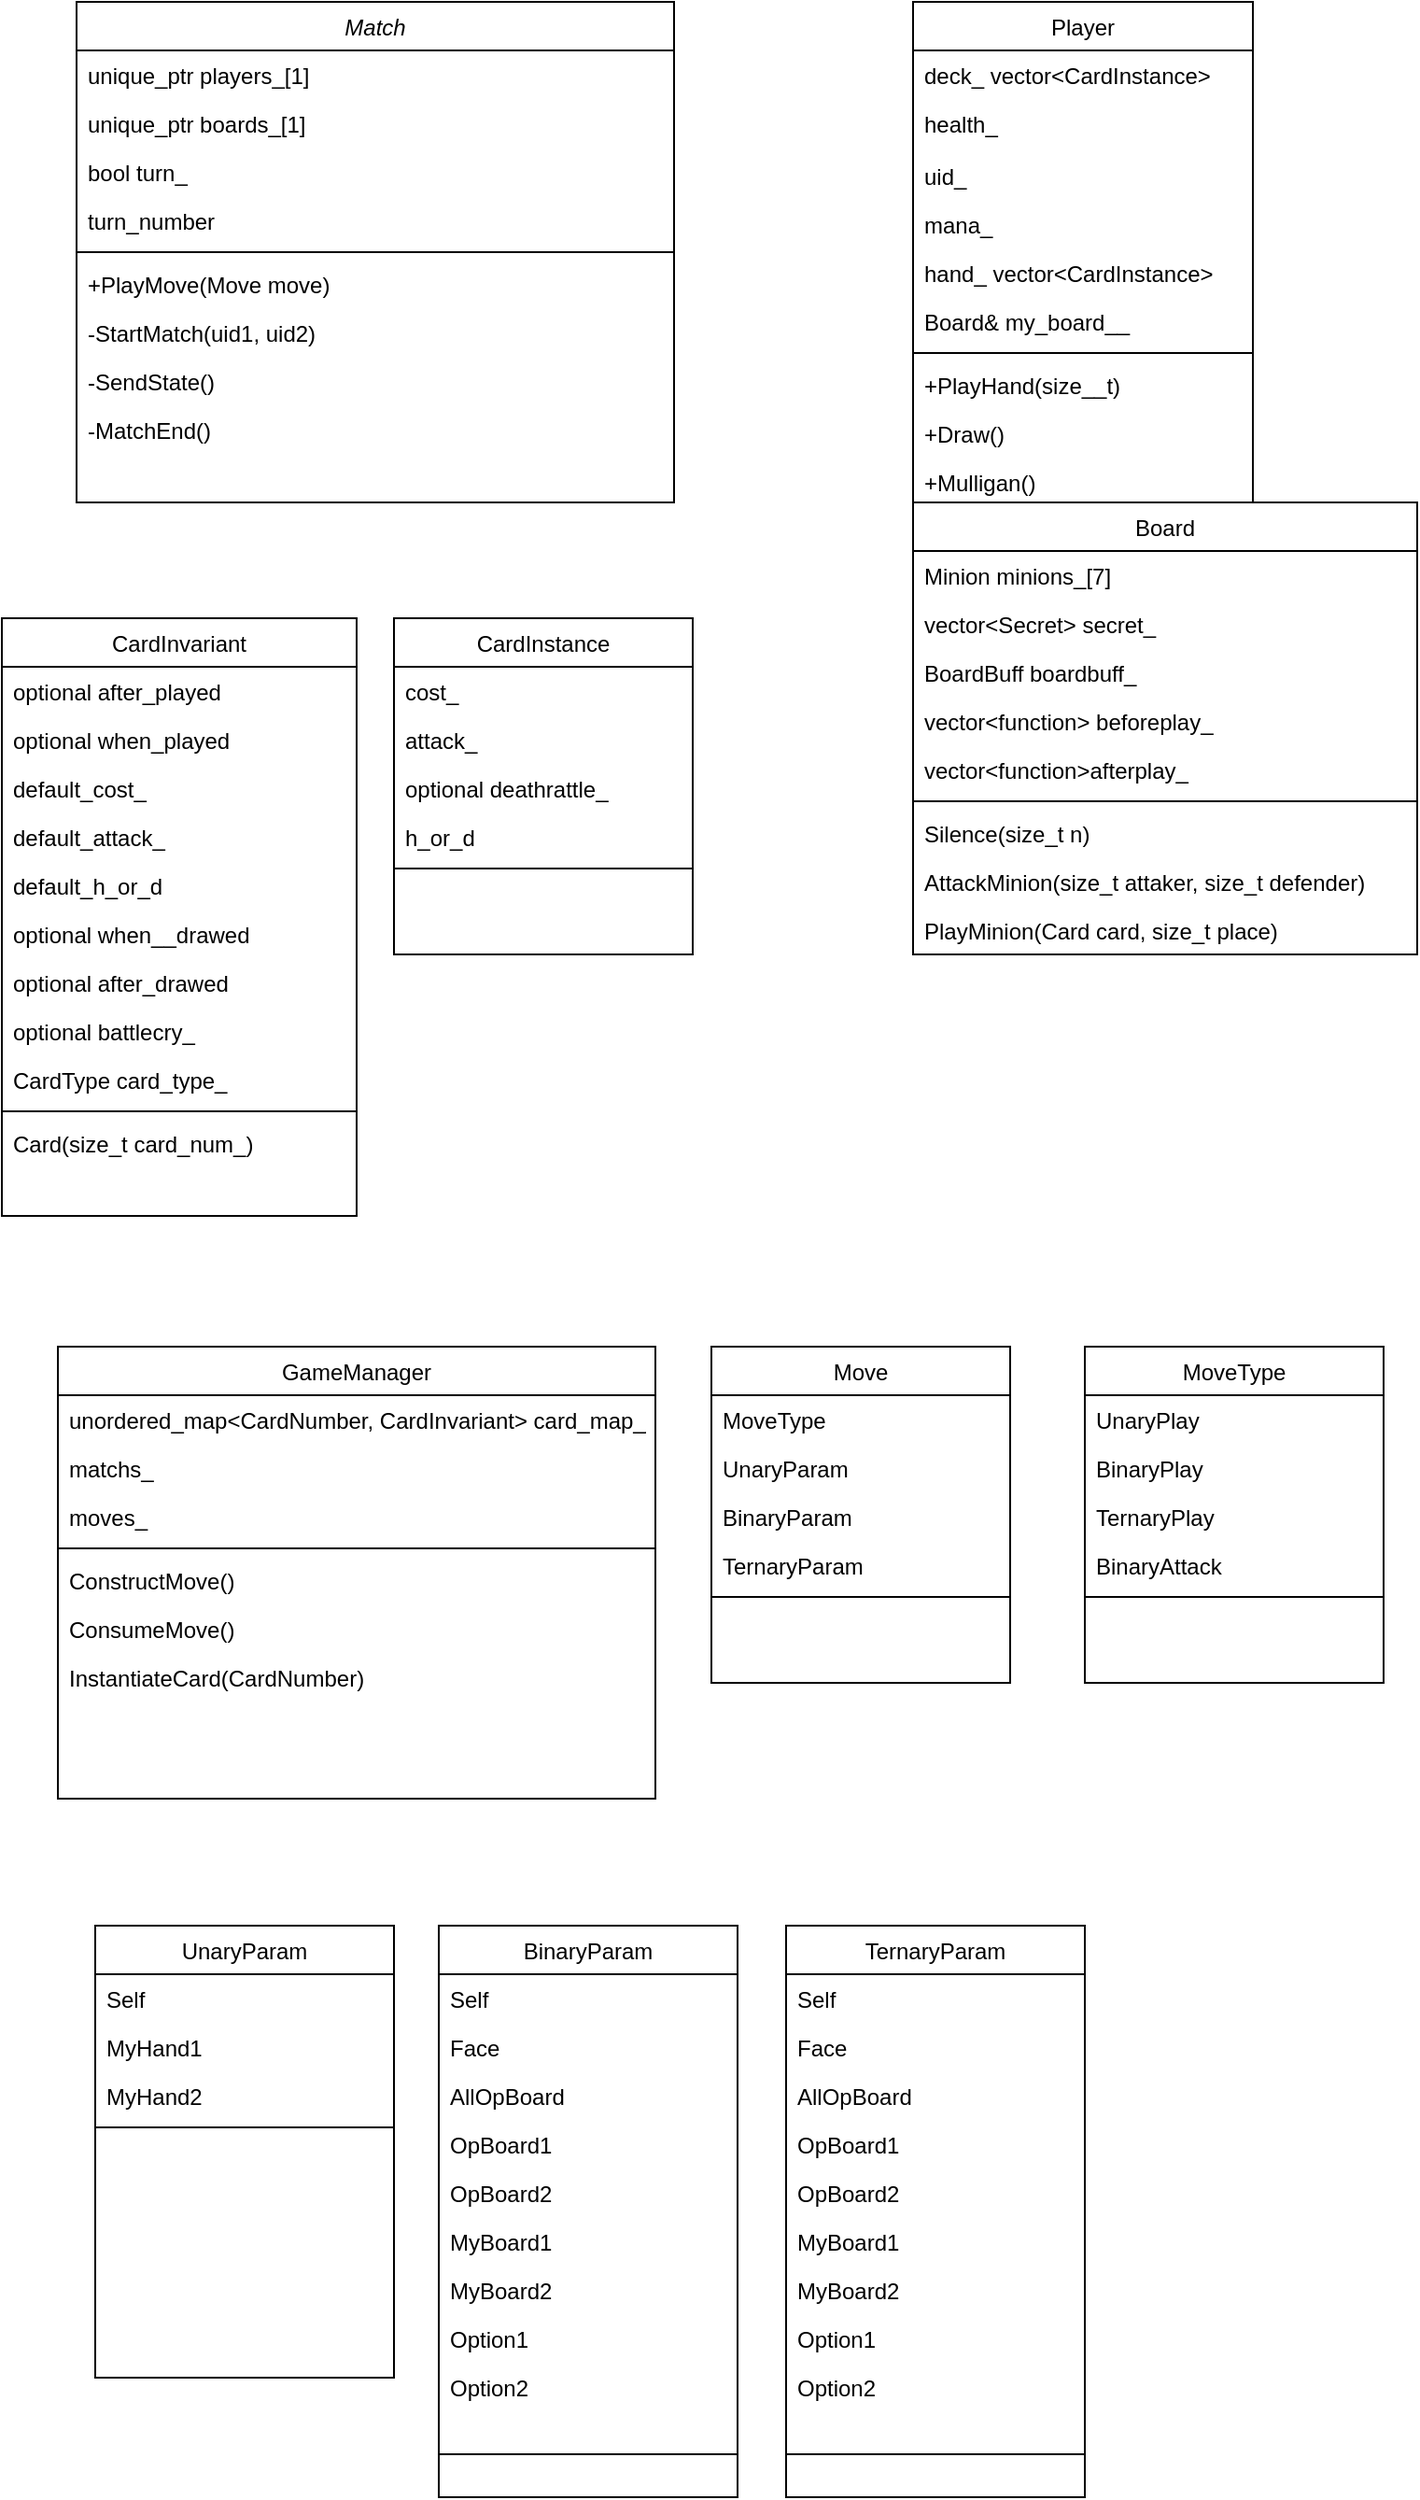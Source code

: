 <mxfile version="22.0.4" type="device">
  <diagram id="C5RBs43oDa-KdzZeNtuy" name="Page-1">
    <mxGraphModel dx="1434" dy="790" grid="1" gridSize="10" guides="1" tooltips="1" connect="1" arrows="1" fold="1" page="1" pageScale="1" pageWidth="827" pageHeight="1169" math="0" shadow="0">
      <root>
        <mxCell id="WIyWlLk6GJQsqaUBKTNV-0" />
        <mxCell id="WIyWlLk6GJQsqaUBKTNV-1" parent="WIyWlLk6GJQsqaUBKTNV-0" />
        <mxCell id="zkfFHV4jXpPFQw0GAbJ--0" value="Match" style="swimlane;fontStyle=2;align=center;verticalAlign=top;childLayout=stackLayout;horizontal=1;startSize=26;horizontalStack=0;resizeParent=1;resizeLast=0;collapsible=1;marginBottom=0;rounded=0;shadow=0;strokeWidth=1;" parent="WIyWlLk6GJQsqaUBKTNV-1" vertex="1">
          <mxGeometry x="60" y="120" width="320" height="268" as="geometry">
            <mxRectangle x="230" y="140" width="160" height="26" as="alternateBounds" />
          </mxGeometry>
        </mxCell>
        <mxCell id="zkfFHV4jXpPFQw0GAbJ--1" value="unique_ptr players_[1]" style="text;align=left;verticalAlign=top;spacingLeft=4;spacingRight=4;overflow=hidden;rotatable=0;points=[[0,0.5],[1,0.5]];portConstraint=eastwest;" parent="zkfFHV4jXpPFQw0GAbJ--0" vertex="1">
          <mxGeometry y="26" width="320" height="26" as="geometry" />
        </mxCell>
        <mxCell id="zkfFHV4jXpPFQw0GAbJ--2" value="unique_ptr boards_[1]" style="text;align=left;verticalAlign=top;spacingLeft=4;spacingRight=4;overflow=hidden;rotatable=0;points=[[0,0.5],[1,0.5]];portConstraint=eastwest;rounded=0;shadow=0;html=0;" parent="zkfFHV4jXpPFQw0GAbJ--0" vertex="1">
          <mxGeometry y="52" width="320" height="26" as="geometry" />
        </mxCell>
        <mxCell id="4onNzcgdvRod2sI0kS9G-65" value="bool turn_" style="text;align=left;verticalAlign=top;spacingLeft=4;spacingRight=4;overflow=hidden;rotatable=0;points=[[0,0.5],[1,0.5]];portConstraint=eastwest;rounded=0;shadow=0;html=0;" parent="zkfFHV4jXpPFQw0GAbJ--0" vertex="1">
          <mxGeometry y="78" width="320" height="26" as="geometry" />
        </mxCell>
        <mxCell id="o0gOWJ1UmXhAV0lM2CIq-2" value="turn_number" style="text;align=left;verticalAlign=top;spacingLeft=4;spacingRight=4;overflow=hidden;rotatable=0;points=[[0,0.5],[1,0.5]];portConstraint=eastwest;rounded=0;shadow=0;html=0;" vertex="1" parent="zkfFHV4jXpPFQw0GAbJ--0">
          <mxGeometry y="104" width="320" height="26" as="geometry" />
        </mxCell>
        <mxCell id="zkfFHV4jXpPFQw0GAbJ--4" value="" style="line;html=1;strokeWidth=1;align=left;verticalAlign=middle;spacingTop=-1;spacingLeft=3;spacingRight=3;rotatable=0;labelPosition=right;points=[];portConstraint=eastwest;" parent="zkfFHV4jXpPFQw0GAbJ--0" vertex="1">
          <mxGeometry y="130" width="320" height="8" as="geometry" />
        </mxCell>
        <mxCell id="4onNzcgdvRod2sI0kS9G-56" value="+PlayMove(Move move)" style="text;align=left;verticalAlign=top;spacingLeft=4;spacingRight=4;overflow=hidden;rotatable=0;points=[[0,0.5],[1,0.5]];portConstraint=eastwest;rounded=0;shadow=0;html=0;" parent="zkfFHV4jXpPFQw0GAbJ--0" vertex="1">
          <mxGeometry y="138" width="320" height="26" as="geometry" />
        </mxCell>
        <mxCell id="4onNzcgdvRod2sI0kS9G-73" value="-StartMatch(uid1, uid2)" style="text;align=left;verticalAlign=top;spacingLeft=4;spacingRight=4;overflow=hidden;rotatable=0;points=[[0,0.5],[1,0.5]];portConstraint=eastwest;rounded=0;shadow=0;html=0;" parent="zkfFHV4jXpPFQw0GAbJ--0" vertex="1">
          <mxGeometry y="164" width="320" height="26" as="geometry" />
        </mxCell>
        <mxCell id="CZYYxDNHanhDtpnh2OUE-49" value="-SendState()" style="text;align=left;verticalAlign=top;spacingLeft=4;spacingRight=4;overflow=hidden;rotatable=0;points=[[0,0.5],[1,0.5]];portConstraint=eastwest;rounded=0;shadow=0;html=0;" parent="zkfFHV4jXpPFQw0GAbJ--0" vertex="1">
          <mxGeometry y="190" width="320" height="26" as="geometry" />
        </mxCell>
        <mxCell id="4onNzcgdvRod2sI0kS9G-74" value="-MatchEnd()" style="text;align=left;verticalAlign=top;spacingLeft=4;spacingRight=4;overflow=hidden;rotatable=0;points=[[0,0.5],[1,0.5]];portConstraint=eastwest;rounded=0;shadow=0;html=0;" parent="zkfFHV4jXpPFQw0GAbJ--0" vertex="1">
          <mxGeometry y="216" width="320" height="26" as="geometry" />
        </mxCell>
        <mxCell id="zkfFHV4jXpPFQw0GAbJ--17" value="Player" style="swimlane;fontStyle=0;align=center;verticalAlign=top;childLayout=stackLayout;horizontal=1;startSize=26;horizontalStack=0;resizeParent=1;resizeLast=0;collapsible=1;marginBottom=0;rounded=0;shadow=0;strokeWidth=1;" parent="WIyWlLk6GJQsqaUBKTNV-1" vertex="1">
          <mxGeometry x="508" y="120" width="182" height="270" as="geometry">
            <mxRectangle x="550" y="140" width="160" height="26" as="alternateBounds" />
          </mxGeometry>
        </mxCell>
        <mxCell id="zkfFHV4jXpPFQw0GAbJ--18" value="deck_ vector&lt;CardInstance&gt;" style="text;align=left;verticalAlign=top;spacingLeft=4;spacingRight=4;overflow=hidden;rotatable=0;points=[[0,0.5],[1,0.5]];portConstraint=eastwest;" parent="zkfFHV4jXpPFQw0GAbJ--17" vertex="1">
          <mxGeometry y="26" width="182" height="26" as="geometry" />
        </mxCell>
        <mxCell id="zkfFHV4jXpPFQw0GAbJ--19" value="health_" style="text;align=left;verticalAlign=top;spacingLeft=4;spacingRight=4;overflow=hidden;rotatable=0;points=[[0,0.5],[1,0.5]];portConstraint=eastwest;rounded=0;shadow=0;html=0;" parent="zkfFHV4jXpPFQw0GAbJ--17" vertex="1">
          <mxGeometry y="52" width="182" height="28" as="geometry" />
        </mxCell>
        <mxCell id="zkfFHV4jXpPFQw0GAbJ--20" value="uid_" style="text;align=left;verticalAlign=top;spacingLeft=4;spacingRight=4;overflow=hidden;rotatable=0;points=[[0,0.5],[1,0.5]];portConstraint=eastwest;rounded=0;shadow=0;html=0;" parent="zkfFHV4jXpPFQw0GAbJ--17" vertex="1">
          <mxGeometry y="80" width="182" height="26" as="geometry" />
        </mxCell>
        <mxCell id="o0gOWJ1UmXhAV0lM2CIq-1" value="mana_" style="text;align=left;verticalAlign=top;spacingLeft=4;spacingRight=4;overflow=hidden;rotatable=0;points=[[0,0.5],[1,0.5]];portConstraint=eastwest;rounded=0;shadow=0;html=0;" vertex="1" parent="zkfFHV4jXpPFQw0GAbJ--17">
          <mxGeometry y="106" width="182" height="26" as="geometry" />
        </mxCell>
        <mxCell id="zkfFHV4jXpPFQw0GAbJ--21" value="hand_ vector&lt;CardInstance&gt;" style="text;align=left;verticalAlign=top;spacingLeft=4;spacingRight=4;overflow=hidden;rotatable=0;points=[[0,0.5],[1,0.5]];portConstraint=eastwest;rounded=0;shadow=0;html=0;" parent="zkfFHV4jXpPFQw0GAbJ--17" vertex="1">
          <mxGeometry y="132" width="182" height="26" as="geometry" />
        </mxCell>
        <mxCell id="G5vkVmhWbXcAV82-g3rU-1" value="Board&amp; my_board__" style="text;align=left;verticalAlign=top;spacingLeft=4;spacingRight=4;overflow=hidden;rotatable=0;points=[[0,0.5],[1,0.5]];portConstraint=eastwest;rounded=0;shadow=0;html=0;" parent="zkfFHV4jXpPFQw0GAbJ--17" vertex="1">
          <mxGeometry y="158" width="182" height="26" as="geometry" />
        </mxCell>
        <mxCell id="zkfFHV4jXpPFQw0GAbJ--23" value="" style="line;html=1;strokeWidth=1;align=left;verticalAlign=middle;spacingTop=-1;spacingLeft=3;spacingRight=3;rotatable=0;labelPosition=right;points=[];portConstraint=eastwest;" parent="zkfFHV4jXpPFQw0GAbJ--17" vertex="1">
          <mxGeometry y="184" width="182" height="8" as="geometry" />
        </mxCell>
        <mxCell id="4onNzcgdvRod2sI0kS9G-58" value="+PlayHand(size__t)" style="text;align=left;verticalAlign=top;spacingLeft=4;spacingRight=4;overflow=hidden;rotatable=0;points=[[0,0.5],[1,0.5]];portConstraint=eastwest;rounded=0;shadow=0;html=0;" parent="zkfFHV4jXpPFQw0GAbJ--17" vertex="1">
          <mxGeometry y="192" width="182" height="26" as="geometry" />
        </mxCell>
        <mxCell id="G5vkVmhWbXcAV82-g3rU-0" value="+Draw()" style="text;align=left;verticalAlign=top;spacingLeft=4;spacingRight=4;overflow=hidden;rotatable=0;points=[[0,0.5],[1,0.5]];portConstraint=eastwest;rounded=0;shadow=0;html=0;" parent="zkfFHV4jXpPFQw0GAbJ--17" vertex="1">
          <mxGeometry y="218" width="182" height="26" as="geometry" />
        </mxCell>
        <mxCell id="o0gOWJ1UmXhAV0lM2CIq-0" value="+Mulligan()" style="text;align=left;verticalAlign=top;spacingLeft=4;spacingRight=4;overflow=hidden;rotatable=0;points=[[0,0.5],[1,0.5]];portConstraint=eastwest;rounded=0;shadow=0;html=0;" vertex="1" parent="zkfFHV4jXpPFQw0GAbJ--17">
          <mxGeometry y="244" width="182" height="26" as="geometry" />
        </mxCell>
        <mxCell id="4onNzcgdvRod2sI0kS9G-0" value="CardInvariant" style="swimlane;fontStyle=0;align=center;verticalAlign=top;childLayout=stackLayout;horizontal=1;startSize=26;horizontalStack=0;resizeParent=1;resizeLast=0;collapsible=1;marginBottom=0;rounded=0;shadow=0;strokeWidth=1;" parent="WIyWlLk6GJQsqaUBKTNV-1" vertex="1">
          <mxGeometry x="20" y="450" width="190" height="320" as="geometry">
            <mxRectangle x="230" y="140" width="160" height="26" as="alternateBounds" />
          </mxGeometry>
        </mxCell>
        <mxCell id="G5vkVmhWbXcAV82-g3rU-6" value="optional after_played" style="text;align=left;verticalAlign=top;spacingLeft=4;spacingRight=4;overflow=hidden;rotatable=0;points=[[0,0.5],[1,0.5]];portConstraint=eastwest;" parent="4onNzcgdvRod2sI0kS9G-0" vertex="1">
          <mxGeometry y="26" width="190" height="26" as="geometry" />
        </mxCell>
        <mxCell id="G5vkVmhWbXcAV82-g3rU-12" value="optional when_played" style="text;align=left;verticalAlign=top;spacingLeft=4;spacingRight=4;overflow=hidden;rotatable=0;points=[[0,0.5],[1,0.5]];portConstraint=eastwest;" parent="4onNzcgdvRod2sI0kS9G-0" vertex="1">
          <mxGeometry y="52" width="190" height="26" as="geometry" />
        </mxCell>
        <mxCell id="G5vkVmhWbXcAV82-g3rU-11" value="default_cost_" style="text;align=left;verticalAlign=top;spacingLeft=4;spacingRight=4;overflow=hidden;rotatable=0;points=[[0,0.5],[1,0.5]];portConstraint=eastwest;rounded=0;shadow=0;html=0;" parent="4onNzcgdvRod2sI0kS9G-0" vertex="1">
          <mxGeometry y="78" width="190" height="26" as="geometry" />
        </mxCell>
        <mxCell id="G5vkVmhWbXcAV82-g3rU-10" value="default_attack_" style="text;align=left;verticalAlign=top;spacingLeft=4;spacingRight=4;overflow=hidden;rotatable=0;points=[[0,0.5],[1,0.5]];portConstraint=eastwest;rounded=0;shadow=0;html=0;" parent="4onNzcgdvRod2sI0kS9G-0" vertex="1">
          <mxGeometry y="104" width="190" height="26" as="geometry" />
        </mxCell>
        <mxCell id="G5vkVmhWbXcAV82-g3rU-9" value="default_h_or_d" style="text;align=left;verticalAlign=top;spacingLeft=4;spacingRight=4;overflow=hidden;rotatable=0;points=[[0,0.5],[1,0.5]];portConstraint=eastwest;rounded=0;shadow=0;html=0;" parent="4onNzcgdvRod2sI0kS9G-0" vertex="1">
          <mxGeometry y="130" width="190" height="26" as="geometry" />
        </mxCell>
        <mxCell id="G5vkVmhWbXcAV82-g3rU-8" value="optional when__drawed" style="text;align=left;verticalAlign=top;spacingLeft=4;spacingRight=4;overflow=hidden;rotatable=0;points=[[0,0.5],[1,0.5]];portConstraint=eastwest;" parent="4onNzcgdvRod2sI0kS9G-0" vertex="1">
          <mxGeometry y="156" width="190" height="26" as="geometry" />
        </mxCell>
        <mxCell id="G5vkVmhWbXcAV82-g3rU-7" value="optional after_drawed" style="text;align=left;verticalAlign=top;spacingLeft=4;spacingRight=4;overflow=hidden;rotatable=0;points=[[0,0.5],[1,0.5]];portConstraint=eastwest;" parent="4onNzcgdvRod2sI0kS9G-0" vertex="1">
          <mxGeometry y="182" width="190" height="26" as="geometry" />
        </mxCell>
        <mxCell id="G5vkVmhWbXcAV82-g3rU-19" value="optional battlecry_" style="text;align=left;verticalAlign=top;spacingLeft=4;spacingRight=4;overflow=hidden;rotatable=0;points=[[0,0.5],[1,0.5]];portConstraint=eastwest;" parent="4onNzcgdvRod2sI0kS9G-0" vertex="1">
          <mxGeometry y="208" width="190" height="26" as="geometry" />
        </mxCell>
        <mxCell id="G5vkVmhWbXcAV82-g3rU-18" value="CardType card_type_" style="text;align=left;verticalAlign=top;spacingLeft=4;spacingRight=4;overflow=hidden;rotatable=0;points=[[0,0.5],[1,0.5]];portConstraint=eastwest;" parent="4onNzcgdvRod2sI0kS9G-0" vertex="1">
          <mxGeometry y="234" width="190" height="26" as="geometry" />
        </mxCell>
        <mxCell id="4onNzcgdvRod2sI0kS9G-4" value="" style="line;html=1;strokeWidth=1;align=left;verticalAlign=middle;spacingTop=-1;spacingLeft=3;spacingRight=3;rotatable=0;labelPosition=right;points=[];portConstraint=eastwest;" parent="4onNzcgdvRod2sI0kS9G-0" vertex="1">
          <mxGeometry y="260" width="190" height="8" as="geometry" />
        </mxCell>
        <mxCell id="4onNzcgdvRod2sI0kS9G-53" value="Card(size_t card_num_)" style="text;align=left;verticalAlign=top;spacingLeft=4;spacingRight=4;overflow=hidden;rotatable=0;points=[[0,0.5],[1,0.5]];portConstraint=eastwest;" parent="4onNzcgdvRod2sI0kS9G-0" vertex="1">
          <mxGeometry y="268" width="190" height="26" as="geometry" />
        </mxCell>
        <mxCell id="4onNzcgdvRod2sI0kS9G-6" value="CardInstance" style="swimlane;fontStyle=0;align=center;verticalAlign=top;childLayout=stackLayout;horizontal=1;startSize=26;horizontalStack=0;resizeParent=1;resizeLast=0;collapsible=1;marginBottom=0;rounded=0;shadow=0;strokeWidth=1;" parent="WIyWlLk6GJQsqaUBKTNV-1" vertex="1">
          <mxGeometry x="230" y="450" width="160" height="180" as="geometry">
            <mxRectangle x="130" y="380" width="160" height="26" as="alternateBounds" />
          </mxGeometry>
        </mxCell>
        <mxCell id="4onNzcgdvRod2sI0kS9G-7" value="cost_" style="text;align=left;verticalAlign=top;spacingLeft=4;spacingRight=4;overflow=hidden;rotatable=0;points=[[0,0.5],[1,0.5]];portConstraint=eastwest;" parent="4onNzcgdvRod2sI0kS9G-6" vertex="1">
          <mxGeometry y="26" width="160" height="26" as="geometry" />
        </mxCell>
        <mxCell id="G5vkVmhWbXcAV82-g3rU-22" value="attack_" style="text;align=left;verticalAlign=top;spacingLeft=4;spacingRight=4;overflow=hidden;rotatable=0;points=[[0,0.5],[1,0.5]];portConstraint=eastwest;" parent="4onNzcgdvRod2sI0kS9G-6" vertex="1">
          <mxGeometry y="52" width="160" height="26" as="geometry" />
        </mxCell>
        <mxCell id="G5vkVmhWbXcAV82-g3rU-21" value="optional deathrattle_" style="text;align=left;verticalAlign=top;spacingLeft=4;spacingRight=4;overflow=hidden;rotatable=0;points=[[0,0.5],[1,0.5]];portConstraint=eastwest;" parent="4onNzcgdvRod2sI0kS9G-6" vertex="1">
          <mxGeometry y="78" width="160" height="26" as="geometry" />
        </mxCell>
        <mxCell id="G5vkVmhWbXcAV82-g3rU-23" value="h_or_d" style="text;align=left;verticalAlign=top;spacingLeft=4;spacingRight=4;overflow=hidden;rotatable=0;points=[[0,0.5],[1,0.5]];portConstraint=eastwest;" parent="4onNzcgdvRod2sI0kS9G-6" vertex="1">
          <mxGeometry y="104" width="160" height="26" as="geometry" />
        </mxCell>
        <mxCell id="4onNzcgdvRod2sI0kS9G-9" value="" style="line;html=1;strokeWidth=1;align=left;verticalAlign=middle;spacingTop=-1;spacingLeft=3;spacingRight=3;rotatable=0;labelPosition=right;points=[];portConstraint=eastwest;" parent="4onNzcgdvRod2sI0kS9G-6" vertex="1">
          <mxGeometry y="130" width="160" height="8" as="geometry" />
        </mxCell>
        <mxCell id="4onNzcgdvRod2sI0kS9G-60" value="Board" style="swimlane;fontStyle=0;align=center;verticalAlign=top;childLayout=stackLayout;horizontal=1;startSize=26;horizontalStack=0;resizeParent=1;resizeLast=0;collapsible=1;marginBottom=0;rounded=0;shadow=0;strokeWidth=1;" parent="WIyWlLk6GJQsqaUBKTNV-1" vertex="1">
          <mxGeometry x="508" y="388" width="270" height="242" as="geometry">
            <mxRectangle x="340" y="380" width="170" height="26" as="alternateBounds" />
          </mxGeometry>
        </mxCell>
        <mxCell id="4onNzcgdvRod2sI0kS9G-62" value="Minion minions_[7]" style="text;align=left;verticalAlign=top;spacingLeft=4;spacingRight=4;overflow=hidden;rotatable=0;points=[[0,0.5],[1,0.5]];portConstraint=eastwest;" parent="4onNzcgdvRod2sI0kS9G-60" vertex="1">
          <mxGeometry y="26" width="270" height="26" as="geometry" />
        </mxCell>
        <mxCell id="4onNzcgdvRod2sI0kS9G-66" value="vector&lt;Secret&gt; secret_" style="text;align=left;verticalAlign=top;spacingLeft=4;spacingRight=4;overflow=hidden;rotatable=0;points=[[0,0.5],[1,0.5]];portConstraint=eastwest;" parent="4onNzcgdvRod2sI0kS9G-60" vertex="1">
          <mxGeometry y="52" width="270" height="26" as="geometry" />
        </mxCell>
        <mxCell id="4onNzcgdvRod2sI0kS9G-67" value="BoardBuff boardbuff_" style="text;align=left;verticalAlign=top;spacingLeft=4;spacingRight=4;overflow=hidden;rotatable=0;points=[[0,0.5],[1,0.5]];portConstraint=eastwest;" parent="4onNzcgdvRod2sI0kS9G-60" vertex="1">
          <mxGeometry y="78" width="270" height="26" as="geometry" />
        </mxCell>
        <mxCell id="4onNzcgdvRod2sI0kS9G-68" value="vector&lt;function&gt; beforeplay_" style="text;align=left;verticalAlign=top;spacingLeft=4;spacingRight=4;overflow=hidden;rotatable=0;points=[[0,0.5],[1,0.5]];portConstraint=eastwest;" parent="4onNzcgdvRod2sI0kS9G-60" vertex="1">
          <mxGeometry y="104" width="270" height="26" as="geometry" />
        </mxCell>
        <mxCell id="4onNzcgdvRod2sI0kS9G-69" value="vector&lt;function&gt;afterplay_" style="text;align=left;verticalAlign=top;spacingLeft=4;spacingRight=4;overflow=hidden;rotatable=0;points=[[0,0.5],[1,0.5]];portConstraint=eastwest;" parent="4onNzcgdvRod2sI0kS9G-60" vertex="1">
          <mxGeometry y="130" width="270" height="26" as="geometry" />
        </mxCell>
        <mxCell id="4onNzcgdvRod2sI0kS9G-61" value="" style="line;html=1;strokeWidth=1;align=left;verticalAlign=middle;spacingTop=-1;spacingLeft=3;spacingRight=3;rotatable=0;labelPosition=right;points=[];portConstraint=eastwest;" parent="4onNzcgdvRod2sI0kS9G-60" vertex="1">
          <mxGeometry y="156" width="270" height="8" as="geometry" />
        </mxCell>
        <mxCell id="4onNzcgdvRod2sI0kS9G-63" value="Silence(size_t n)" style="text;align=left;verticalAlign=top;spacingLeft=4;spacingRight=4;overflow=hidden;rotatable=0;points=[[0,0.5],[1,0.5]];portConstraint=eastwest;" parent="4onNzcgdvRod2sI0kS9G-60" vertex="1">
          <mxGeometry y="164" width="270" height="26" as="geometry" />
        </mxCell>
        <mxCell id="4onNzcgdvRod2sI0kS9G-64" value="AttackMinion(size_t attaker, size_t defender)" style="text;align=left;verticalAlign=top;spacingLeft=4;spacingRight=4;overflow=hidden;rotatable=0;points=[[0,0.5],[1,0.5]];portConstraint=eastwest;" parent="4onNzcgdvRod2sI0kS9G-60" vertex="1">
          <mxGeometry y="190" width="270" height="26" as="geometry" />
        </mxCell>
        <mxCell id="4onNzcgdvRod2sI0kS9G-76" value="PlayMinion(Card card, size_t place)" style="text;align=left;verticalAlign=top;spacingLeft=4;spacingRight=4;overflow=hidden;rotatable=0;points=[[0,0.5],[1,0.5]];portConstraint=eastwest;" parent="4onNzcgdvRod2sI0kS9G-60" vertex="1">
          <mxGeometry y="216" width="270" height="26" as="geometry" />
        </mxCell>
        <mxCell id="G5vkVmhWbXcAV82-g3rU-24" value="GameManager" style="swimlane;fontStyle=0;align=center;verticalAlign=top;childLayout=stackLayout;horizontal=1;startSize=26;horizontalStack=0;resizeParent=1;resizeLast=0;collapsible=1;marginBottom=0;rounded=0;shadow=0;strokeWidth=1;" parent="WIyWlLk6GJQsqaUBKTNV-1" vertex="1">
          <mxGeometry x="50" y="840" width="320" height="242" as="geometry">
            <mxRectangle x="340" y="380" width="170" height="26" as="alternateBounds" />
          </mxGeometry>
        </mxCell>
        <mxCell id="G5vkVmhWbXcAV82-g3rU-25" value="unordered_map&lt;CardNumber, CardInvariant&gt; card_map__" style="text;align=left;verticalAlign=top;spacingLeft=4;spacingRight=4;overflow=hidden;rotatable=0;points=[[0,0.5],[1,0.5]];portConstraint=eastwest;" parent="G5vkVmhWbXcAV82-g3rU-24" vertex="1">
          <mxGeometry y="26" width="320" height="26" as="geometry" />
        </mxCell>
        <mxCell id="G5vkVmhWbXcAV82-g3rU-26" value="matchs_" style="text;align=left;verticalAlign=top;spacingLeft=4;spacingRight=4;overflow=hidden;rotatable=0;points=[[0,0.5],[1,0.5]];portConstraint=eastwest;" parent="G5vkVmhWbXcAV82-g3rU-24" vertex="1">
          <mxGeometry y="52" width="320" height="26" as="geometry" />
        </mxCell>
        <mxCell id="G5vkVmhWbXcAV82-g3rU-34" value="moves_" style="text;align=left;verticalAlign=top;spacingLeft=4;spacingRight=4;overflow=hidden;rotatable=0;points=[[0,0.5],[1,0.5]];portConstraint=eastwest;" parent="G5vkVmhWbXcAV82-g3rU-24" vertex="1">
          <mxGeometry y="78" width="320" height="26" as="geometry" />
        </mxCell>
        <mxCell id="G5vkVmhWbXcAV82-g3rU-30" value="" style="line;html=1;strokeWidth=1;align=left;verticalAlign=middle;spacingTop=-1;spacingLeft=3;spacingRight=3;rotatable=0;labelPosition=right;points=[];portConstraint=eastwest;" parent="G5vkVmhWbXcAV82-g3rU-24" vertex="1">
          <mxGeometry y="104" width="320" height="8" as="geometry" />
        </mxCell>
        <mxCell id="G5vkVmhWbXcAV82-g3rU-31" value="ConstructMove()" style="text;align=left;verticalAlign=top;spacingLeft=4;spacingRight=4;overflow=hidden;rotatable=0;points=[[0,0.5],[1,0.5]];portConstraint=eastwest;" parent="G5vkVmhWbXcAV82-g3rU-24" vertex="1">
          <mxGeometry y="112" width="320" height="26" as="geometry" />
        </mxCell>
        <mxCell id="G5vkVmhWbXcAV82-g3rU-32" value="ConsumeMove()" style="text;align=left;verticalAlign=top;spacingLeft=4;spacingRight=4;overflow=hidden;rotatable=0;points=[[0,0.5],[1,0.5]];portConstraint=eastwest;" parent="G5vkVmhWbXcAV82-g3rU-24" vertex="1">
          <mxGeometry y="138" width="320" height="26" as="geometry" />
        </mxCell>
        <mxCell id="CZYYxDNHanhDtpnh2OUE-0" value="InstantiateCard(CardNumber)" style="text;align=left;verticalAlign=top;spacingLeft=4;spacingRight=4;overflow=hidden;rotatable=0;points=[[0,0.5],[1,0.5]];portConstraint=eastwest;" parent="G5vkVmhWbXcAV82-g3rU-24" vertex="1">
          <mxGeometry y="164" width="320" height="26" as="geometry" />
        </mxCell>
        <mxCell id="CZYYxDNHanhDtpnh2OUE-1" value="Move" style="swimlane;fontStyle=0;align=center;verticalAlign=top;childLayout=stackLayout;horizontal=1;startSize=26;horizontalStack=0;resizeParent=1;resizeLast=0;collapsible=1;marginBottom=0;rounded=0;shadow=0;strokeWidth=1;" parent="WIyWlLk6GJQsqaUBKTNV-1" vertex="1">
          <mxGeometry x="400" y="840" width="160" height="180" as="geometry">
            <mxRectangle x="130" y="380" width="160" height="26" as="alternateBounds" />
          </mxGeometry>
        </mxCell>
        <mxCell id="CZYYxDNHanhDtpnh2OUE-3" value="MoveType" style="text;align=left;verticalAlign=top;spacingLeft=4;spacingRight=4;overflow=hidden;rotatable=0;points=[[0,0.5],[1,0.5]];portConstraint=eastwest;" parent="CZYYxDNHanhDtpnh2OUE-1" vertex="1">
          <mxGeometry y="26" width="160" height="26" as="geometry" />
        </mxCell>
        <mxCell id="CZYYxDNHanhDtpnh2OUE-2" value="UnaryParam" style="text;align=left;verticalAlign=top;spacingLeft=4;spacingRight=4;overflow=hidden;rotatable=0;points=[[0,0.5],[1,0.5]];portConstraint=eastwest;" parent="CZYYxDNHanhDtpnh2OUE-1" vertex="1">
          <mxGeometry y="52" width="160" height="26" as="geometry" />
        </mxCell>
        <mxCell id="CZYYxDNHanhDtpnh2OUE-23" value="BinaryParam" style="text;align=left;verticalAlign=top;spacingLeft=4;spacingRight=4;overflow=hidden;rotatable=0;points=[[0,0.5],[1,0.5]];portConstraint=eastwest;" parent="CZYYxDNHanhDtpnh2OUE-1" vertex="1">
          <mxGeometry y="78" width="160" height="26" as="geometry" />
        </mxCell>
        <mxCell id="CZYYxDNHanhDtpnh2OUE-24" value="TernaryParam" style="text;align=left;verticalAlign=top;spacingLeft=4;spacingRight=4;overflow=hidden;rotatable=0;points=[[0,0.5],[1,0.5]];portConstraint=eastwest;" parent="CZYYxDNHanhDtpnh2OUE-1" vertex="1">
          <mxGeometry y="104" width="160" height="26" as="geometry" />
        </mxCell>
        <mxCell id="CZYYxDNHanhDtpnh2OUE-6" value="" style="line;html=1;strokeWidth=1;align=left;verticalAlign=middle;spacingTop=-1;spacingLeft=3;spacingRight=3;rotatable=0;labelPosition=right;points=[];portConstraint=eastwest;" parent="CZYYxDNHanhDtpnh2OUE-1" vertex="1">
          <mxGeometry y="130" width="160" height="8" as="geometry" />
        </mxCell>
        <mxCell id="CZYYxDNHanhDtpnh2OUE-7" value="UnaryParam" style="swimlane;fontStyle=0;align=center;verticalAlign=top;childLayout=stackLayout;horizontal=1;startSize=26;horizontalStack=0;resizeParent=1;resizeLast=0;collapsible=1;marginBottom=0;rounded=0;shadow=0;strokeWidth=1;" parent="WIyWlLk6GJQsqaUBKTNV-1" vertex="1">
          <mxGeometry x="70" y="1150" width="160" height="242" as="geometry">
            <mxRectangle x="130" y="380" width="160" height="26" as="alternateBounds" />
          </mxGeometry>
        </mxCell>
        <mxCell id="CZYYxDNHanhDtpnh2OUE-9" value="Self" style="text;align=left;verticalAlign=top;spacingLeft=4;spacingRight=4;overflow=hidden;rotatable=0;points=[[0,0.5],[1,0.5]];portConstraint=eastwest;" parent="CZYYxDNHanhDtpnh2OUE-7" vertex="1">
          <mxGeometry y="26" width="160" height="26" as="geometry" />
        </mxCell>
        <mxCell id="CZYYxDNHanhDtpnh2OUE-10" value="MyHand1" style="text;align=left;verticalAlign=top;spacingLeft=4;spacingRight=4;overflow=hidden;rotatable=0;points=[[0,0.5],[1,0.5]];portConstraint=eastwest;" parent="CZYYxDNHanhDtpnh2OUE-7" vertex="1">
          <mxGeometry y="52" width="160" height="26" as="geometry" />
        </mxCell>
        <mxCell id="CZYYxDNHanhDtpnh2OUE-26" value="MyHand2" style="text;align=left;verticalAlign=top;spacingLeft=4;spacingRight=4;overflow=hidden;rotatable=0;points=[[0,0.5],[1,0.5]];portConstraint=eastwest;" parent="CZYYxDNHanhDtpnh2OUE-7" vertex="1">
          <mxGeometry y="78" width="160" height="26" as="geometry" />
        </mxCell>
        <mxCell id="CZYYxDNHanhDtpnh2OUE-12" value="" style="line;html=1;strokeWidth=1;align=left;verticalAlign=middle;spacingTop=-1;spacingLeft=3;spacingRight=3;rotatable=0;labelPosition=right;points=[];portConstraint=eastwest;" parent="CZYYxDNHanhDtpnh2OUE-7" vertex="1">
          <mxGeometry y="104" width="160" height="8" as="geometry" />
        </mxCell>
        <mxCell id="CZYYxDNHanhDtpnh2OUE-13" value="MoveType" style="swimlane;fontStyle=0;align=center;verticalAlign=top;childLayout=stackLayout;horizontal=1;startSize=26;horizontalStack=0;resizeParent=1;resizeLast=0;collapsible=1;marginBottom=0;rounded=0;shadow=0;strokeWidth=1;" parent="WIyWlLk6GJQsqaUBKTNV-1" vertex="1">
          <mxGeometry x="600" y="840" width="160" height="180" as="geometry">
            <mxRectangle x="130" y="380" width="160" height="26" as="alternateBounds" />
          </mxGeometry>
        </mxCell>
        <mxCell id="CZYYxDNHanhDtpnh2OUE-14" value="UnaryPlay" style="text;align=left;verticalAlign=top;spacingLeft=4;spacingRight=4;overflow=hidden;rotatable=0;points=[[0,0.5],[1,0.5]];portConstraint=eastwest;" parent="CZYYxDNHanhDtpnh2OUE-13" vertex="1">
          <mxGeometry y="26" width="160" height="26" as="geometry" />
        </mxCell>
        <mxCell id="CZYYxDNHanhDtpnh2OUE-15" value="BinaryPlay" style="text;align=left;verticalAlign=top;spacingLeft=4;spacingRight=4;overflow=hidden;rotatable=0;points=[[0,0.5],[1,0.5]];portConstraint=eastwest;" parent="CZYYxDNHanhDtpnh2OUE-13" vertex="1">
          <mxGeometry y="52" width="160" height="26" as="geometry" />
        </mxCell>
        <mxCell id="CZYYxDNHanhDtpnh2OUE-18" value="TernaryPlay" style="text;align=left;verticalAlign=top;spacingLeft=4;spacingRight=4;overflow=hidden;rotatable=0;points=[[0,0.5],[1,0.5]];portConstraint=eastwest;" parent="CZYYxDNHanhDtpnh2OUE-13" vertex="1">
          <mxGeometry y="78" width="160" height="26" as="geometry" />
        </mxCell>
        <mxCell id="CZYYxDNHanhDtpnh2OUE-17" value="BinaryAttack" style="text;align=left;verticalAlign=top;spacingLeft=4;spacingRight=4;overflow=hidden;rotatable=0;points=[[0,0.5],[1,0.5]];portConstraint=eastwest;" parent="CZYYxDNHanhDtpnh2OUE-13" vertex="1">
          <mxGeometry y="104" width="160" height="26" as="geometry" />
        </mxCell>
        <mxCell id="CZYYxDNHanhDtpnh2OUE-16" value="" style="line;html=1;strokeWidth=1;align=left;verticalAlign=middle;spacingTop=-1;spacingLeft=3;spacingRight=3;rotatable=0;labelPosition=right;points=[];portConstraint=eastwest;" parent="CZYYxDNHanhDtpnh2OUE-13" vertex="1">
          <mxGeometry y="130" width="160" height="8" as="geometry" />
        </mxCell>
        <mxCell id="CZYYxDNHanhDtpnh2OUE-28" value="BinaryParam" style="swimlane;fontStyle=0;align=center;verticalAlign=top;childLayout=stackLayout;horizontal=1;startSize=26;horizontalStack=0;resizeParent=1;resizeLast=0;collapsible=1;marginBottom=0;rounded=0;shadow=0;strokeWidth=1;" parent="WIyWlLk6GJQsqaUBKTNV-1" vertex="1">
          <mxGeometry x="254" y="1150" width="160" height="306" as="geometry">
            <mxRectangle x="130" y="380" width="160" height="26" as="alternateBounds" />
          </mxGeometry>
        </mxCell>
        <mxCell id="CZYYxDNHanhDtpnh2OUE-29" value="Self" style="text;align=left;verticalAlign=top;spacingLeft=4;spacingRight=4;overflow=hidden;rotatable=0;points=[[0,0.5],[1,0.5]];portConstraint=eastwest;" parent="CZYYxDNHanhDtpnh2OUE-28" vertex="1">
          <mxGeometry y="26" width="160" height="26" as="geometry" />
        </mxCell>
        <mxCell id="CZYYxDNHanhDtpnh2OUE-30" value="Face" style="text;align=left;verticalAlign=top;spacingLeft=4;spacingRight=4;overflow=hidden;rotatable=0;points=[[0,0.5],[1,0.5]];portConstraint=eastwest;" parent="CZYYxDNHanhDtpnh2OUE-28" vertex="1">
          <mxGeometry y="52" width="160" height="26" as="geometry" />
        </mxCell>
        <mxCell id="CZYYxDNHanhDtpnh2OUE-32" value="AllOpBoard" style="text;align=left;verticalAlign=top;spacingLeft=4;spacingRight=4;overflow=hidden;rotatable=0;points=[[0,0.5],[1,0.5]];portConstraint=eastwest;" parent="CZYYxDNHanhDtpnh2OUE-28" vertex="1">
          <mxGeometry y="78" width="160" height="26" as="geometry" />
        </mxCell>
        <mxCell id="CZYYxDNHanhDtpnh2OUE-37" value="OpBoard1" style="text;align=left;verticalAlign=top;spacingLeft=4;spacingRight=4;overflow=hidden;rotatable=0;points=[[0,0.5],[1,0.5]];portConstraint=eastwest;" parent="CZYYxDNHanhDtpnh2OUE-28" vertex="1">
          <mxGeometry y="104" width="160" height="26" as="geometry" />
        </mxCell>
        <mxCell id="CZYYxDNHanhDtpnh2OUE-33" value="OpBoard2" style="text;align=left;verticalAlign=top;spacingLeft=4;spacingRight=4;overflow=hidden;rotatable=0;points=[[0,0.5],[1,0.5]];portConstraint=eastwest;" parent="CZYYxDNHanhDtpnh2OUE-28" vertex="1">
          <mxGeometry y="130" width="160" height="26" as="geometry" />
        </mxCell>
        <mxCell id="CZYYxDNHanhDtpnh2OUE-25" value="MyBoard1" style="text;align=left;verticalAlign=top;spacingLeft=4;spacingRight=4;overflow=hidden;rotatable=0;points=[[0,0.5],[1,0.5]];portConstraint=eastwest;" parent="CZYYxDNHanhDtpnh2OUE-28" vertex="1">
          <mxGeometry y="156" width="160" height="26" as="geometry" />
        </mxCell>
        <mxCell id="CZYYxDNHanhDtpnh2OUE-11" value="MyBoard2" style="text;align=left;verticalAlign=top;spacingLeft=4;spacingRight=4;overflow=hidden;rotatable=0;points=[[0,0.5],[1,0.5]];portConstraint=eastwest;" parent="CZYYxDNHanhDtpnh2OUE-28" vertex="1">
          <mxGeometry y="182" width="160" height="26" as="geometry" />
        </mxCell>
        <mxCell id="CZYYxDNHanhDtpnh2OUE-35" value="Option1" style="text;align=left;verticalAlign=top;spacingLeft=4;spacingRight=4;overflow=hidden;rotatable=0;points=[[0,0.5],[1,0.5]];portConstraint=eastwest;" parent="CZYYxDNHanhDtpnh2OUE-28" vertex="1">
          <mxGeometry y="208" width="160" height="26" as="geometry" />
        </mxCell>
        <mxCell id="CZYYxDNHanhDtpnh2OUE-36" value="Option2" style="text;align=left;verticalAlign=top;spacingLeft=4;spacingRight=4;overflow=hidden;rotatable=0;points=[[0,0.5],[1,0.5]];portConstraint=eastwest;" parent="CZYYxDNHanhDtpnh2OUE-28" vertex="1">
          <mxGeometry y="234" width="160" height="26" as="geometry" />
        </mxCell>
        <mxCell id="CZYYxDNHanhDtpnh2OUE-34" value="" style="line;html=1;strokeWidth=1;align=left;verticalAlign=middle;spacingTop=-1;spacingLeft=3;spacingRight=3;rotatable=0;labelPosition=right;points=[];portConstraint=eastwest;" parent="CZYYxDNHanhDtpnh2OUE-28" vertex="1">
          <mxGeometry y="260" width="160" height="46" as="geometry" />
        </mxCell>
        <mxCell id="CZYYxDNHanhDtpnh2OUE-38" value="TernaryParam" style="swimlane;fontStyle=0;align=center;verticalAlign=top;childLayout=stackLayout;horizontal=1;startSize=26;horizontalStack=0;resizeParent=1;resizeLast=0;collapsible=1;marginBottom=0;rounded=0;shadow=0;strokeWidth=1;" parent="WIyWlLk6GJQsqaUBKTNV-1" vertex="1">
          <mxGeometry x="440" y="1150" width="160" height="306" as="geometry">
            <mxRectangle x="130" y="380" width="160" height="26" as="alternateBounds" />
          </mxGeometry>
        </mxCell>
        <mxCell id="CZYYxDNHanhDtpnh2OUE-39" value="Self" style="text;align=left;verticalAlign=top;spacingLeft=4;spacingRight=4;overflow=hidden;rotatable=0;points=[[0,0.5],[1,0.5]];portConstraint=eastwest;" parent="CZYYxDNHanhDtpnh2OUE-38" vertex="1">
          <mxGeometry y="26" width="160" height="26" as="geometry" />
        </mxCell>
        <mxCell id="CZYYxDNHanhDtpnh2OUE-40" value="Face" style="text;align=left;verticalAlign=top;spacingLeft=4;spacingRight=4;overflow=hidden;rotatable=0;points=[[0,0.5],[1,0.5]];portConstraint=eastwest;" parent="CZYYxDNHanhDtpnh2OUE-38" vertex="1">
          <mxGeometry y="52" width="160" height="26" as="geometry" />
        </mxCell>
        <mxCell id="CZYYxDNHanhDtpnh2OUE-41" value="AllOpBoard" style="text;align=left;verticalAlign=top;spacingLeft=4;spacingRight=4;overflow=hidden;rotatable=0;points=[[0,0.5],[1,0.5]];portConstraint=eastwest;" parent="CZYYxDNHanhDtpnh2OUE-38" vertex="1">
          <mxGeometry y="78" width="160" height="26" as="geometry" />
        </mxCell>
        <mxCell id="CZYYxDNHanhDtpnh2OUE-42" value="OpBoard1" style="text;align=left;verticalAlign=top;spacingLeft=4;spacingRight=4;overflow=hidden;rotatable=0;points=[[0,0.5],[1,0.5]];portConstraint=eastwest;" parent="CZYYxDNHanhDtpnh2OUE-38" vertex="1">
          <mxGeometry y="104" width="160" height="26" as="geometry" />
        </mxCell>
        <mxCell id="CZYYxDNHanhDtpnh2OUE-43" value="OpBoard2" style="text;align=left;verticalAlign=top;spacingLeft=4;spacingRight=4;overflow=hidden;rotatable=0;points=[[0,0.5],[1,0.5]];portConstraint=eastwest;" parent="CZYYxDNHanhDtpnh2OUE-38" vertex="1">
          <mxGeometry y="130" width="160" height="26" as="geometry" />
        </mxCell>
        <mxCell id="CZYYxDNHanhDtpnh2OUE-44" value="MyBoard1" style="text;align=left;verticalAlign=top;spacingLeft=4;spacingRight=4;overflow=hidden;rotatable=0;points=[[0,0.5],[1,0.5]];portConstraint=eastwest;" parent="CZYYxDNHanhDtpnh2OUE-38" vertex="1">
          <mxGeometry y="156" width="160" height="26" as="geometry" />
        </mxCell>
        <mxCell id="CZYYxDNHanhDtpnh2OUE-45" value="MyBoard2" style="text;align=left;verticalAlign=top;spacingLeft=4;spacingRight=4;overflow=hidden;rotatable=0;points=[[0,0.5],[1,0.5]];portConstraint=eastwest;" parent="CZYYxDNHanhDtpnh2OUE-38" vertex="1">
          <mxGeometry y="182" width="160" height="26" as="geometry" />
        </mxCell>
        <mxCell id="CZYYxDNHanhDtpnh2OUE-46" value="Option1" style="text;align=left;verticalAlign=top;spacingLeft=4;spacingRight=4;overflow=hidden;rotatable=0;points=[[0,0.5],[1,0.5]];portConstraint=eastwest;" parent="CZYYxDNHanhDtpnh2OUE-38" vertex="1">
          <mxGeometry y="208" width="160" height="26" as="geometry" />
        </mxCell>
        <mxCell id="CZYYxDNHanhDtpnh2OUE-47" value="Option2" style="text;align=left;verticalAlign=top;spacingLeft=4;spacingRight=4;overflow=hidden;rotatable=0;points=[[0,0.5],[1,0.5]];portConstraint=eastwest;" parent="CZYYxDNHanhDtpnh2OUE-38" vertex="1">
          <mxGeometry y="234" width="160" height="26" as="geometry" />
        </mxCell>
        <mxCell id="CZYYxDNHanhDtpnh2OUE-48" value="" style="line;html=1;strokeWidth=1;align=left;verticalAlign=middle;spacingTop=-1;spacingLeft=3;spacingRight=3;rotatable=0;labelPosition=right;points=[];portConstraint=eastwest;" parent="CZYYxDNHanhDtpnh2OUE-38" vertex="1">
          <mxGeometry y="260" width="160" height="46" as="geometry" />
        </mxCell>
      </root>
    </mxGraphModel>
  </diagram>
</mxfile>
